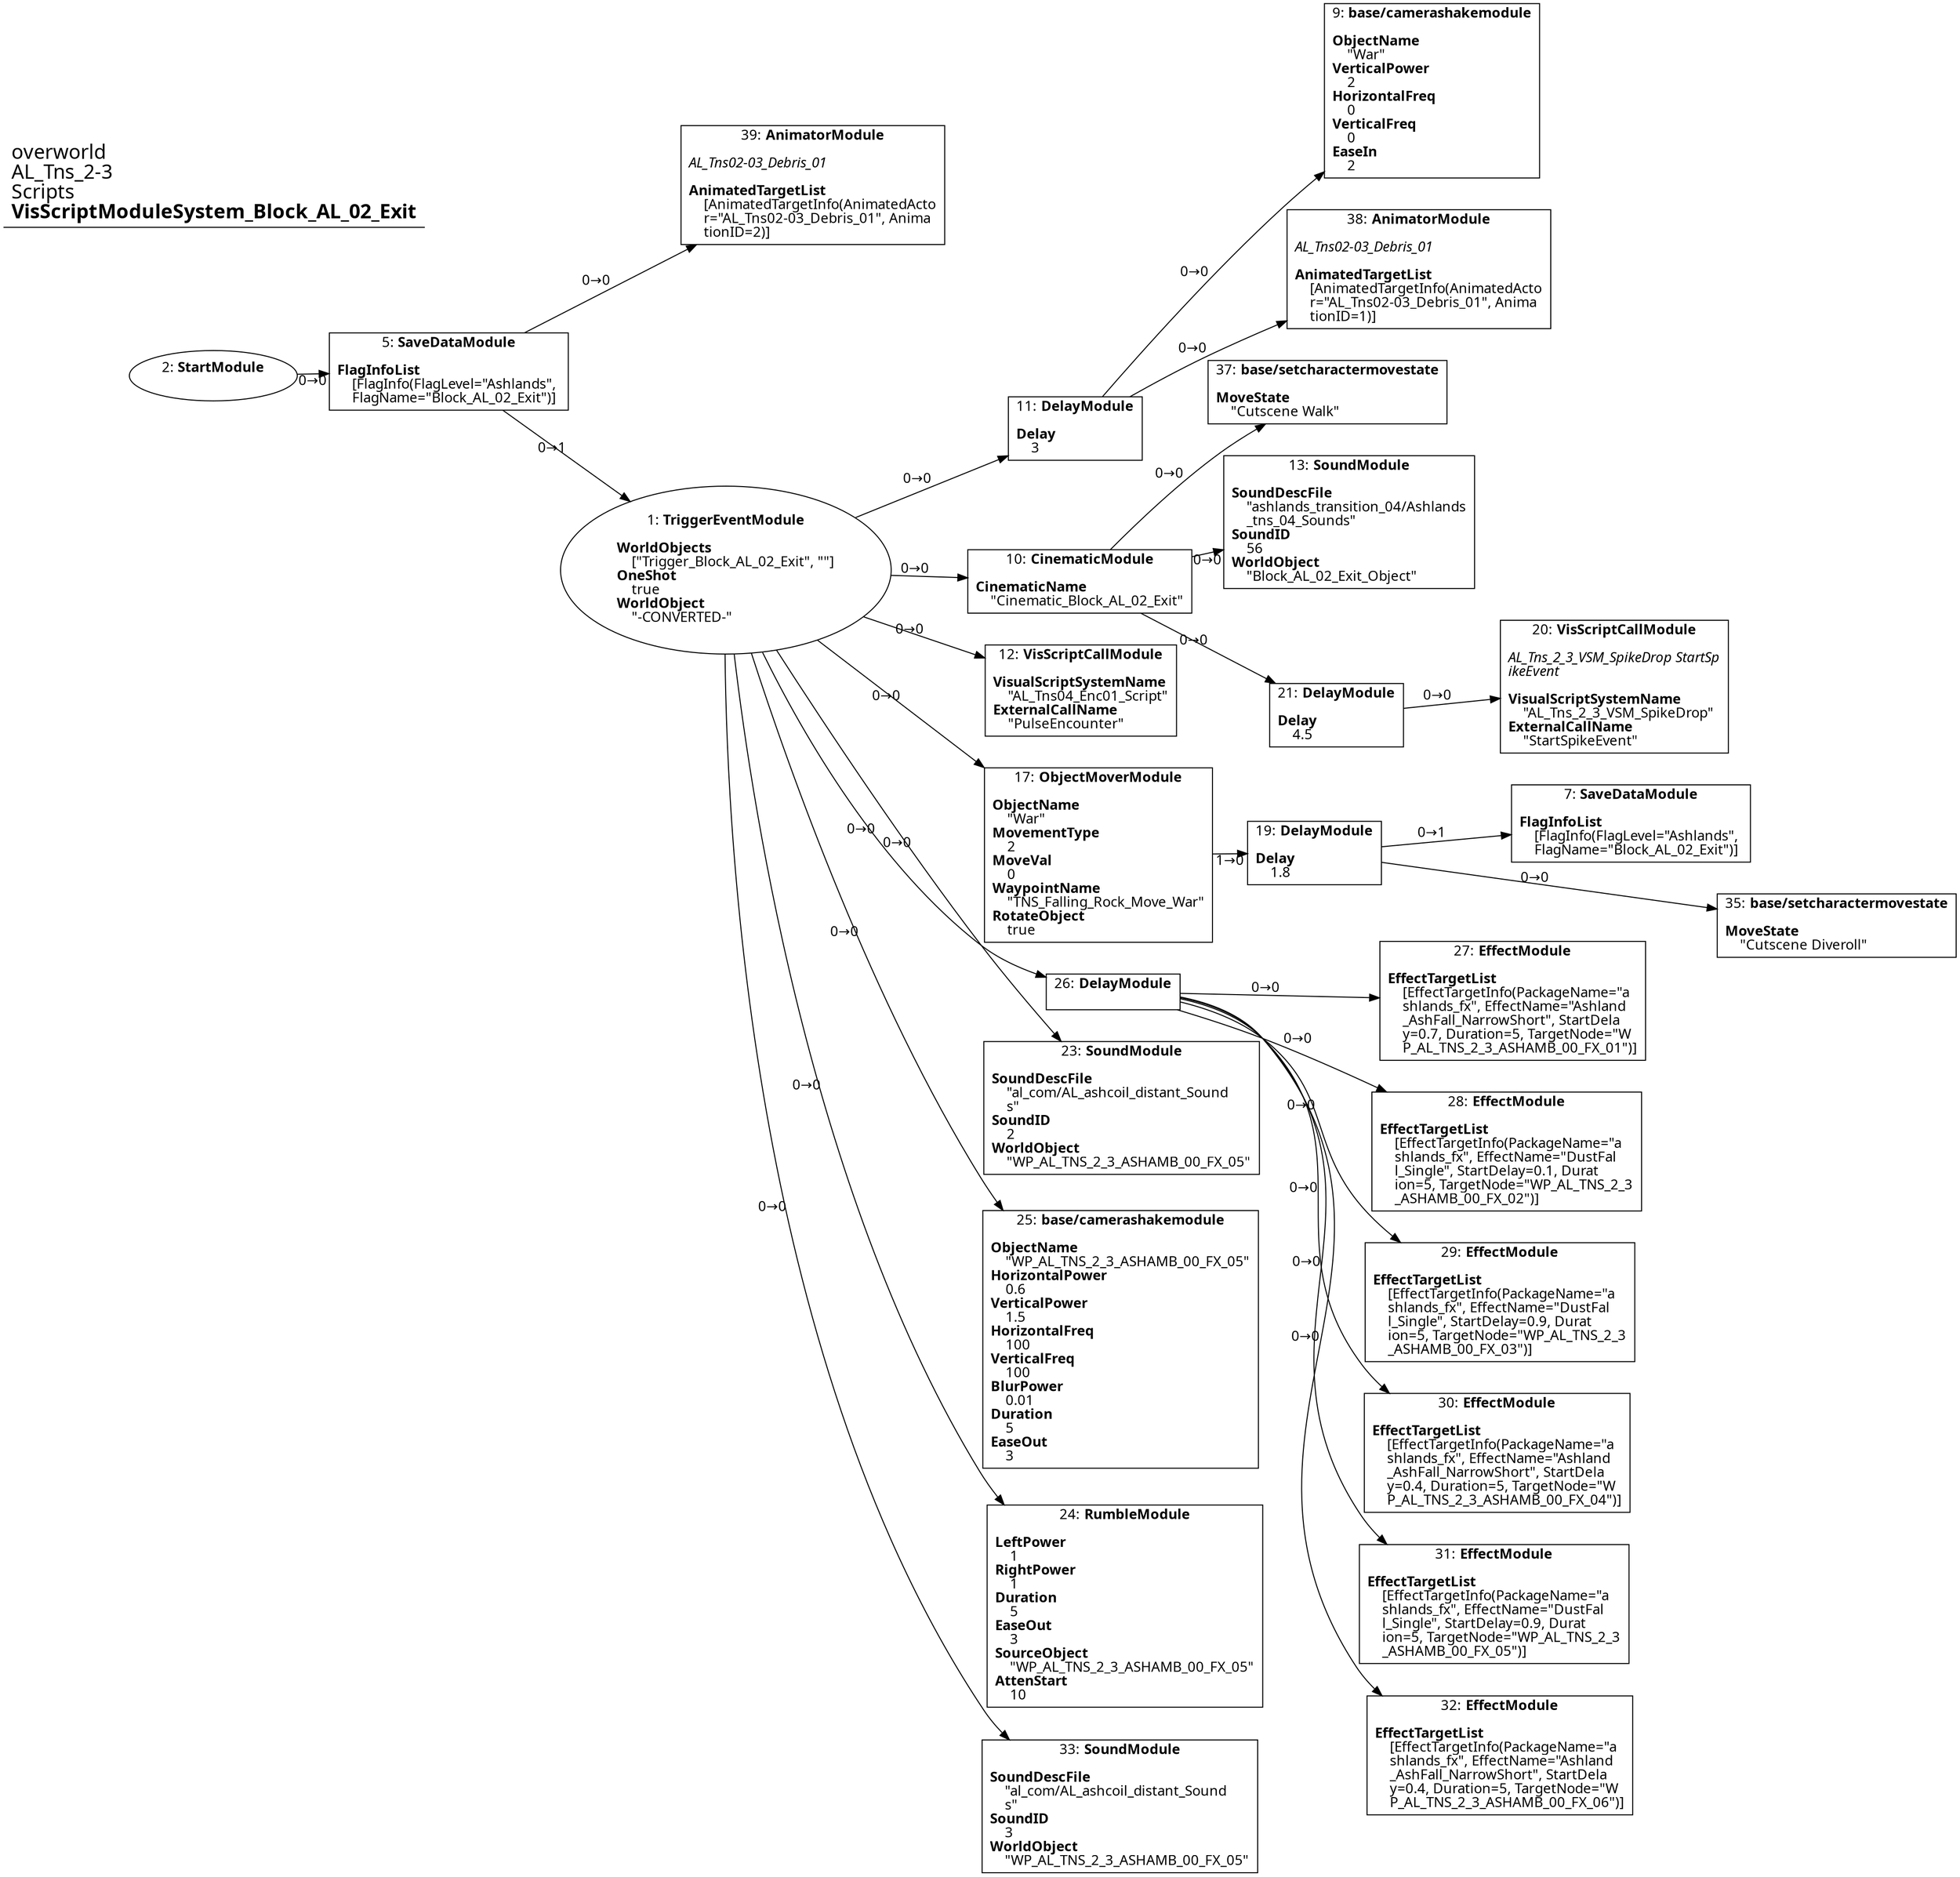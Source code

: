 digraph {
    layout = fdp;
    overlap = prism;
    sep = "+16";
    splines = spline;

    node [ shape = box ];

    graph [ fontname = "Segoe UI" ];
    node [ fontname = "Segoe UI" ];
    edge [ fontname = "Segoe UI" ];

    1 [ label = <1: <b>TriggerEventModule</b><br/><br/><b>WorldObjects</b><br align="left"/>    [&quot;Trigger_Block_AL_02_Exit&quot;, &quot;&quot;]<br align="left"/><b>OneShot</b><br align="left"/>    true<br align="left"/><b>WorldObject</b><br align="left"/>    &quot;-CONVERTED-&quot;<br align="left"/>> ];
    1 [ shape = oval ]
    1 [ pos = "0.036000002,-0.082!" ];
    1 -> 10 [ label = "0→0" ];
    1 -> 11 [ label = "0→0" ];
    1 -> 17 [ label = "0→0" ];
    1 -> 12 [ label = "0→0" ];
    1 -> 26 [ label = "0→0" ];
    1 -> 23 [ label = "0→0" ];
    1 -> 25 [ label = "0→0" ];
    1 -> 24 [ label = "0→0" ];
    1 -> 33 [ label = "0→0" ];

    2 [ label = <2: <b>StartModule</b><br/><br/>> ];
    2 [ shape = oval ]
    2 [ pos = "-0.558,0.19100001!" ];
    2 -> 5 [ label = "0→0" ];

    5 [ label = <5: <b>SaveDataModule</b><br/><br/><b>FlagInfoList</b><br align="left"/>    [FlagInfo(FlagLevel=&quot;Ashlands&quot;, <br align="left"/>    FlagName=&quot;Block_AL_02_Exit&quot;)]<br align="left"/>> ];
    5 [ pos = "-0.3,0.19100001!" ];
    5 -> 1 [ label = "0→1" ];
    5 -> 39 [ label = "0→0" ];

    7 [ label = <7: <b>SaveDataModule</b><br/><br/><b>FlagInfoList</b><br align="left"/>    [FlagInfo(FlagLevel=&quot;Ashlands&quot;, <br align="left"/>    FlagName=&quot;Block_AL_02_Exit&quot;)]<br align="left"/>> ];
    7 [ pos = "0.95500004,-0.256!" ];

    9 [ label = <9: <b>base/camerashakemodule</b><br/><br/><b>ObjectName</b><br align="left"/>    &quot;War&quot;<br align="left"/><b>VerticalPower</b><br align="left"/>    2<br align="left"/><b>HorizontalFreq</b><br align="left"/>    0<br align="left"/><b>VerticalFreq</b><br align="left"/>    0<br align="left"/><b>EaseIn</b><br align="left"/>    2<br align="left"/>> ];
    9 [ pos = "0.81000006,0.40100002!" ];

    10 [ label = <10: <b>CinematicModule</b><br/><br/><b>CinematicName</b><br align="left"/>    &quot;Cinematic_Block_AL_02_Exit&quot;<br align="left"/>> ];
    10 [ pos = "0.44700003,-0.09900001!" ];
    10 -> 13 [ label = "0→0" ];
    10 -> 21 [ label = "0→0" ];
    10 -> 37 [ label = "0→0" ];

    11 [ label = <11: <b>DelayModule</b><br/><br/><b>Delay</b><br align="left"/>    3<br align="left"/>> ];
    11 [ pos = "0.44400004,0.07700001!" ];
    11 -> 9 [ label = "0→0" ];
    11 -> 38 [ label = "0→0" ];

    12 [ label = <12: <b>VisScriptCallModule</b><br/><br/><b>VisualScriptSystemName</b><br align="left"/>    &quot;AL_Tns04_Enc01_Script&quot;<br align="left"/><b>ExternalCallName</b><br align="left"/>    &quot;PulseEncounter&quot;<br align="left"/>> ];
    12 [ pos = "0.446,-0.20400001!" ];

    13 [ label = <13: <b>SoundModule</b><br/><br/><b>SoundDescFile</b><br align="left"/>    &quot;ashlands_transition_04/Ashlands<br align="left"/>    _tns_04_Sounds&quot;<br align="left"/><b>SoundID</b><br align="left"/>    56<br align="left"/><b>WorldObject</b><br align="left"/>    &quot;Block_AL_02_Exit_Object&quot;<br align="left"/>> ];
    13 [ pos = "0.767,-0.030000001!" ];

    17 [ label = <17: <b>ObjectMoverModule</b><br/><br/><b>ObjectName</b><br align="left"/>    &quot;War&quot;<br align="left"/><b>MovementType</b><br align="left"/>    2<br align="left"/><b>MoveVal</b><br align="left"/>    0<br align="left"/><b>WaypointName</b><br align="left"/>    &quot;TNS_Falling_Rock_Move_War&quot;<br align="left"/><b>RotateObject</b><br align="left"/>    true<br align="left"/>> ];
    17 [ pos = "0.46300003,-0.381!" ];
    17 -> 19 [ label = "1→0" ];

    19 [ label = <19: <b>DelayModule</b><br/><br/><b>Delay</b><br align="left"/>    1.8<br align="left"/>> ];
    19 [ pos = "0.693,-0.404!" ];
    19 -> 7 [ label = "0→1" ];
    19 -> 35 [ label = "0→0" ];

    20 [ label = <20: <b>VisScriptCallModule</b><br/><br/><i>AL_Tns_2_3_VSM_SpikeDrop StartSp<br align="left"/>ikeEvent<br align="left"/></i><br align="left"/><b>VisualScriptSystemName</b><br align="left"/>    &quot;AL_Tns_2_3_VSM_SpikeDrop&quot;<br align="left"/><b>ExternalCallName</b><br align="left"/>    &quot;StartSpikeEvent&quot;<br align="left"/>> ];
    20 [ pos = "0.947,-0.178!" ];

    21 [ label = <21: <b>DelayModule</b><br/><br/><b>Delay</b><br align="left"/>    4.5<br align="left"/>> ];
    21 [ pos = "0.68200004,-0.22600001!" ];
    21 -> 20 [ label = "0→0" ];

    23 [ label = <23: <b>SoundModule</b><br/><br/><b>SoundDescFile</b><br align="left"/>    &quot;al_com/AL_ashcoil_distant_Sound<br align="left"/>    s&quot;<br align="left"/><b>SoundID</b><br align="left"/>    2<br align="left"/><b>WorldObject</b><br align="left"/>    &quot;WP_AL_TNS_2_3_ASHAMB_00_FX_05&quot;<br align="left"/>> ];
    23 [ pos = "0.462,-0.81500006!" ];

    24 [ label = <24: <b>RumbleModule</b><br/><br/><b>LeftPower</b><br align="left"/>    1<br align="left"/><b>RightPower</b><br align="left"/>    1<br align="left"/><b>Duration</b><br align="left"/>    5<br align="left"/><b>EaseOut</b><br align="left"/>    3<br align="left"/><b>SourceObject</b><br align="left"/>    &quot;WP_AL_TNS_2_3_ASHAMB_00_FX_05&quot;<br align="left"/><b>AttenStart</b><br align="left"/>    10<br align="left"/>> ];
    24 [ pos = "0.46,-1.024!" ];

    25 [ label = <25: <b>base/camerashakemodule</b><br/><br/><b>ObjectName</b><br align="left"/>    &quot;WP_AL_TNS_2_3_ASHAMB_00_FX_05&quot;<br align="left"/><b>HorizontalPower</b><br align="left"/>    0.6<br align="left"/><b>VerticalPower</b><br align="left"/>    1.5<br align="left"/><b>HorizontalFreq</b><br align="left"/>    100<br align="left"/><b>VerticalFreq</b><br align="left"/>    100<br align="left"/><b>BlurPower</b><br align="left"/>    0.01<br align="left"/><b>Duration</b><br align="left"/>    5<br align="left"/><b>EaseOut</b><br align="left"/>    3<br align="left"/>> ];
    25 [ pos = "0.46,-0.943!" ];

    26 [ label = <26: <b>DelayModule</b><br/><br/>> ];
    26 [ pos = "0.46300003,-0.64100003!" ];
    26 -> 30 [ label = "0→0" ];
    26 -> 29 [ label = "0→0" ];
    26 -> 28 [ label = "0→0" ];
    26 -> 27 [ label = "0→0" ];
    26 -> 31 [ label = "0→0" ];
    26 -> 32 [ label = "0→0" ];

    27 [ label = <27: <b>EffectModule</b><br/><br/><b>EffectTargetList</b><br align="left"/>    [EffectTargetInfo(PackageName=&quot;a<br align="left"/>    shlands_fx&quot;, EffectName=&quot;Ashland<br align="left"/>    _AshFall_NarrowShort&quot;, StartDela<br align="left"/>    y=0.7, Duration=5, TargetNode=&quot;W<br align="left"/>    P_AL_TNS_2_3_ASHAMB_00_FX_01&quot;)]<br align="left"/>> ];
    27 [ pos = "0.883,-0.64100003!" ];

    28 [ label = <28: <b>EffectModule</b><br/><br/><b>EffectTargetList</b><br align="left"/>    [EffectTargetInfo(PackageName=&quot;a<br align="left"/>    shlands_fx&quot;, EffectName=&quot;DustFal<br align="left"/>    l_Single&quot;, StartDelay=0.1, Durat<br align="left"/>    ion=5, TargetNode=&quot;WP_AL_TNS_2_3<br align="left"/>    _ASHAMB_00_FX_02&quot;)]<br align="left"/>> ];
    28 [ pos = "0.882,-0.744!" ];

    29 [ label = <29: <b>EffectModule</b><br/><br/><b>EffectTargetList</b><br align="left"/>    [EffectTargetInfo(PackageName=&quot;a<br align="left"/>    shlands_fx&quot;, EffectName=&quot;DustFal<br align="left"/>    l_Single&quot;, StartDelay=0.9, Durat<br align="left"/>    ion=5, TargetNode=&quot;WP_AL_TNS_2_3<br align="left"/>    _ASHAMB_00_FX_03&quot;)]<br align="left"/>> ];
    29 [ pos = "0.88100004,-0.84900004!" ];

    30 [ label = <30: <b>EffectModule</b><br/><br/><b>EffectTargetList</b><br align="left"/>    [EffectTargetInfo(PackageName=&quot;a<br align="left"/>    shlands_fx&quot;, EffectName=&quot;Ashland<br align="left"/>    _AshFall_NarrowShort&quot;, StartDela<br align="left"/>    y=0.4, Duration=5, TargetNode=&quot;W<br align="left"/>    P_AL_TNS_2_3_ASHAMB_00_FX_04&quot;)]<br align="left"/>> ];
    30 [ pos = "0.882,-0.95600003!" ];

    31 [ label = <31: <b>EffectModule</b><br/><br/><b>EffectTargetList</b><br align="left"/>    [EffectTargetInfo(PackageName=&quot;a<br align="left"/>    shlands_fx&quot;, EffectName=&quot;DustFal<br align="left"/>    l_Single&quot;, StartDelay=0.9, Durat<br align="left"/>    ion=5, TargetNode=&quot;WP_AL_TNS_2_3<br align="left"/>    _ASHAMB_00_FX_05&quot;)]<br align="left"/>> ];
    31 [ pos = "0.88000005,-1.065!" ];

    32 [ label = <32: <b>EffectModule</b><br/><br/><b>EffectTargetList</b><br align="left"/>    [EffectTargetInfo(PackageName=&quot;a<br align="left"/>    shlands_fx&quot;, EffectName=&quot;Ashland<br align="left"/>    _AshFall_NarrowShort&quot;, StartDela<br align="left"/>    y=0.4, Duration=5, TargetNode=&quot;W<br align="left"/>    P_AL_TNS_2_3_ASHAMB_00_FX_06&quot;)]<br align="left"/>> ];
    32 [ pos = "0.88100004,-1.172!" ];

    33 [ label = <33: <b>SoundModule</b><br/><br/><b>SoundDescFile</b><br align="left"/>    &quot;al_com/AL_ashcoil_distant_Sound<br align="left"/>    s&quot;<br align="left"/><b>SoundID</b><br align="left"/>    3<br align="left"/><b>WorldObject</b><br align="left"/>    &quot;WP_AL_TNS_2_3_ASHAMB_00_FX_05&quot;<br align="left"/>> ];
    33 [ pos = "0.45800003,-1.082!" ];

    35 [ label = <35: <b>base/setcharactermovestate</b><br/><br/><b>MoveState</b><br align="left"/>    &quot;Cutscene Diveroll&quot;<br align="left"/>> ];
    35 [ pos = "1.016,-0.46600002!" ];

    37 [ label = <37: <b>base/setcharactermovestate</b><br/><br/><b>MoveState</b><br align="left"/>    &quot;Cutscene Walk&quot;<br align="left"/>> ];
    37 [ pos = "0.748,0.094000004!" ];

    38 [ label = <38: <b>AnimatorModule</b><br/><br/><i>AL_Tns02-03_Debris_01<br align="left"/></i><br align="left"/><b>AnimatedTargetList</b><br align="left"/>    [AnimatedTargetInfo(AnimatedActo<br align="left"/>    r=&quot;AL_Tns02-03_Debris_01&quot;, Anima<br align="left"/>    tionID=1)]<br align="left"/>> ];
    38 [ pos = "0.808,0.296!" ];

    39 [ label = <39: <b>AnimatorModule</b><br/><br/><i>AL_Tns02-03_Debris_01<br align="left"/></i><br align="left"/><b>AnimatedTargetList</b><br align="left"/>    [AnimatedTargetInfo(AnimatedActo<br align="left"/>    r=&quot;AL_Tns02-03_Debris_01&quot;, Anima<br align="left"/>    tionID=2)]<br align="left"/>> ];
    39 [ pos = "0.12900001,0.35900003!" ];

    title [ pos = "-0.559,0.402!" ];
    title [ shape = underline ];
    title [ label = <<font point-size="20">overworld<br align="left"/>AL_Tns_2-3<br align="left"/>Scripts<br align="left"/><b>VisScriptModuleSystem_Block_AL_02_Exit</b><br align="left"/></font>> ];
}
